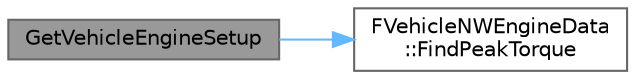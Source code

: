 digraph "GetVehicleEngineSetup"
{
 // INTERACTIVE_SVG=YES
 // LATEX_PDF_SIZE
  bgcolor="transparent";
  edge [fontname=Helvetica,fontsize=10,labelfontname=Helvetica,labelfontsize=10];
  node [fontname=Helvetica,fontsize=10,shape=box,height=0.2,width=0.4];
  rankdir="LR";
  Node1 [id="Node000001",label="GetVehicleEngineSetup",height=0.2,width=0.4,color="gray40", fillcolor="grey60", style="filled", fontcolor="black",tooltip=" "];
  Node1 -> Node2 [id="edge1_Node000001_Node000002",color="steelblue1",style="solid",tooltip=" "];
  Node2 [id="Node000002",label="FVehicleNWEngineData\l::FindPeakTorque",height=0.2,width=0.4,color="grey40", fillcolor="white", style="filled",URL="$de/de4/structFVehicleNWEngineData.html#a981f29b1e71c72f980d0335e2fbc5bbd",tooltip="Find the peak torque produced by the TorqueCurve"];
}
